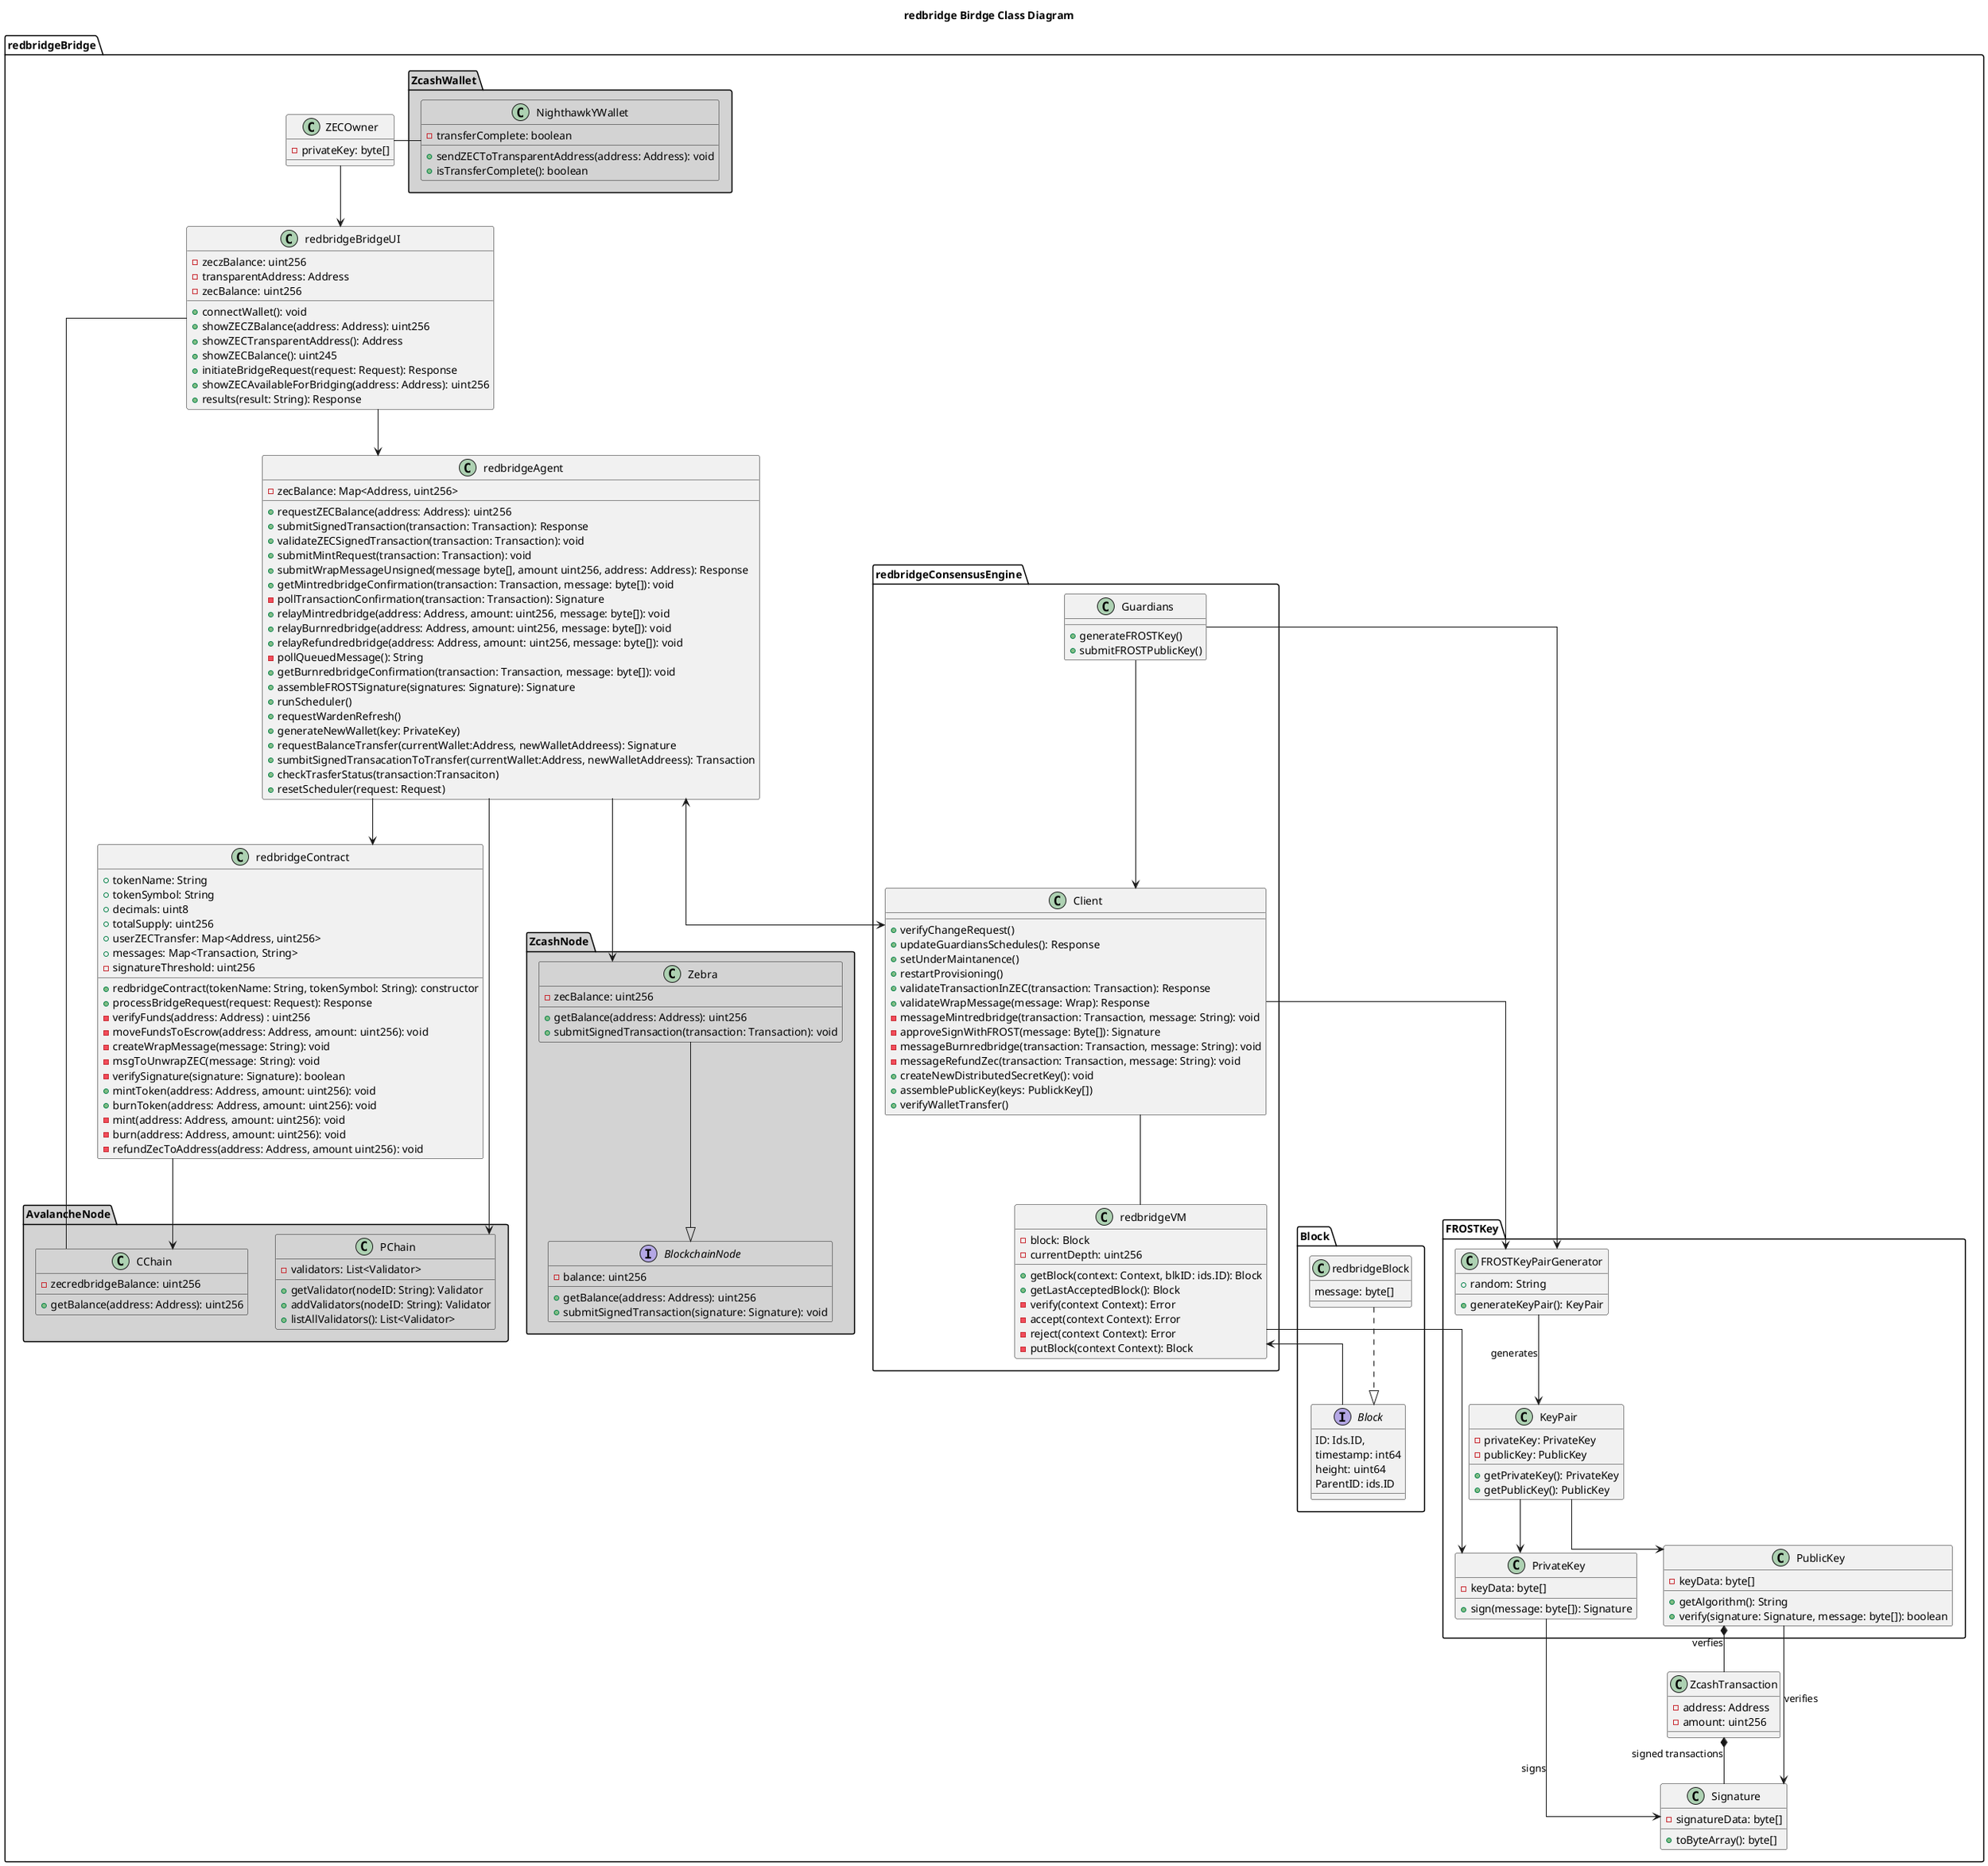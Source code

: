 @startuml

skinparam linetype ortho

title redbridge Birdge Class Diagram

package "redbridgeBridge" {

   package "ZcashNode" #LightGray {

      interface "BlockchainNode" as BN #LightGray {
         - balance: uint256
         + getBalance(address: Address): uint256
         + submitSignedTransaction(signature: Signature): void
      }


      class "Zebra" as Z #LightGray {
         - zecBalance: uint256
         + getBalance(address: Address): uint256
         + submitSignedTransaction(transaction: Transaction): void
      }

   }

   package "Block" {

      interface "Block" as B {
         ID: Ids.ID,
         timestamp: int64
         height: uint64
         ParentID: ids.ID

      }

      class "redbridgeBlock" as redbridgeB {
         message: byte[]
      }
   }

   class "ZcashTransaction" as TR {
      - address: Address
      - amount: uint256
   }

   package "FROSTKey" {

      class "FROSTKeyPairGenerator" as FROSTKeyPair {
         + random: String
         + generateKeyPair(): KeyPair
      }

      class "KeyPair" as KP {
         - privateKey: PrivateKey
         - publicKey: PublicKey
         + getPrivateKey(): PrivateKey
         + getPublicKey(): PublicKey
      }

      class "PrivateKey" as PrK {
         - keyData: byte[]
         + sign(message: byte[]): Signature
      }

      class "PublicKey" as PK {
         - keyData: byte[]
         + getAlgorithm(): String
         + verify(signature: Signature, message: byte[]): boolean
      }
   }

   class "Signature" as S {
         - signatureData: byte[]
         + toByteArray(): byte[]
   }

   class "ZECOwner" as ZH {
      - privateKey: byte[]
   }

   package ZcashWallet #LightGray {

      class "NighthawkYWallet" as YW #LightGray {
         - transferComplete: boolean
         + sendZECToTransparentAddress(address: Address): void
         + isTransferComplete(): boolean
      }
   }

   class "redbridgeBridgeUI" as UI {
      - zeczBalance: uint256
      - transparentAddress: Address
      - zecBalance: uint256
      + connectWallet(): void
      + showZECZBalance(address: Address): uint256
      + showZECTransparentAddress(): Address
      + showZECBalance(): uint245
      + initiateBridgeRequest(request: Request): Response
      + showZECAvailableForBridging(address: Address): uint256
      + results(result: String): Response
   }

   class "redbridgeAgent" as ZA {
      - zecBalance: Map<Address, uint256>
      + requestZECBalance(address: Address): uint256
      + submitSignedTransaction(transaction: Transaction): Response
      + validateZECSignedTransaction(transaction: Transaction): void
      + submitMintRequest(transaction: Transaction): void
      + submitWrapMessageUnsigned(message byte[], amount uint256, address: Address): Response
      + getMintredbridgeConfirmation(transaction: Transaction, message: byte[]): void
      - pollTransactionConfirmation(transaction: Transaction): Signature
      + relayMintredbridge(address: Address, amount: uint256, message: byte[]): void
      + relayBurnredbridge(address: Address, amount: uint256, message: byte[]): void
      + relayRefundredbridge(address: Address, amount: uint256, message: byte[]): void
      - pollQueuedMessage(): String
      + getBurnredbridgeConfirmation(transaction: Transaction, message: byte[]): void
      + assembleFROSTSignature(signatures: Signature): Signature
      + runScheduler()
      + requestWardenRefresh()
      + generateNewWallet(key: PrivateKey)
      + requestBalanceTransfer(currentWallet:Address, newWalletAddreess): Signature
      + sumbitSignedTransacationToTransfer(currentWallet:Address, newWalletAddreess): Transaction
      + checkTrasferStatus(transaction:Transaciton)
      + resetScheduler(request: Request)

   }

   class "redbridgeContract" as ZC {
      + tokenName: String
      + tokenSymbol: String
      + decimals: uint8
      + totalSupply: uint256
      + userZECTransfer: Map<Address, uint256>
      + messages: Map<Transaction, String>
      - signatureThreshold: uint256
      + redbridgeContract(tokenName: String, tokenSymbol: String): constructor
      + processBridgeRequest(request: Request): Response
      - verifyFunds(address: Address) : uint256
      - moveFundsToEscrow(address: Address, amount: uint256): void
      - createWrapMessage(message: String): void
      - msgToUnwrapZEC(message: String): void
      - verifySignature(signature: Signature): boolean
      + mintToken(address: Address, amount: uint256): void
      + burnToken(address: Address, amount: uint256): void
      - mint(address: Address, amount: uint256): void
      - burn(address: Address, amount: uint256): void
      - refundZecToAddress(address: Address, amount uint256): void
   }

   package "AvalancheNode" #LightGray {

      class "PChain" as PC #LightGray {
         - validators: List<Validator>
         + getValidator(nodeID: String): Validator
         + addValidators(nodeID: String): Validator
         + listAllValidators(): List<Validator>
      }

      class "CChain" as CC #LightGray {
         - zecredbridgeBalance: uint256
         + getBalance(address: Address): uint256
      }
   }

   package redbridgeConsensusEngine {

      class "Client" as C {

         + verifyChangeRequest()
         + updateGuardiansSchedules(): Response
         + setUnderMaintanence()
         + restartProvisioning()
         + validateTransactionInZEC(transaction: Transaction): Response
         + validateWrapMessage(message: Wrap): Response
         - messageMintredbridge(transaction: Transaction, message: String): void
         - approveSignWithFROST(message: Byte[]): Signature
         - messageBurnredbridge(transaction: Transaction, message: String): void
         - messageRefundZec(transaction: Transaction, message: String): void
         + createNewDistributedSecretKey(): void
         + assemblePublicKey(keys: PublickKey[])
         + verifyWalletTransfer()
      }

      class "Guardians" as W {
         + generateFROSTKey()
         + submitFROSTPublicKey()
      }


      class  "redbridgeVM" as ZVM {
         - block: Block
         - currentDepth: uint256
         + getBlock(context: Context, blkID: ids.ID): Block
         + getLastAcceptedBlock(): Block
         - verify(context Context): Error
         - accept(context Context): Error
         - reject(context Context): Error
         - putBlock(context Context): Block
      }

   }

}

PK *-- TR : verfies
TR *-- S : signed transactions
FROSTKeyPair --> KP : generates
KP --> PrK
KP --> PK
PrK --> S : signs
PK --> S : verifies
C --> FROSTKeyPair
ZH --> UI
UI --> ZA
ZA <--> C
UI -- CC
ZA --> PC
ZA --> Z
ZA --> ZC
ZC --> CC
ZH -right- YW
Z --|> BN
ZVM --> PrK
redbridgeB ..|> B
B -up-> ZVM
C -- ZVM
W --> FROSTKeyPair
W --> C

@enduml
